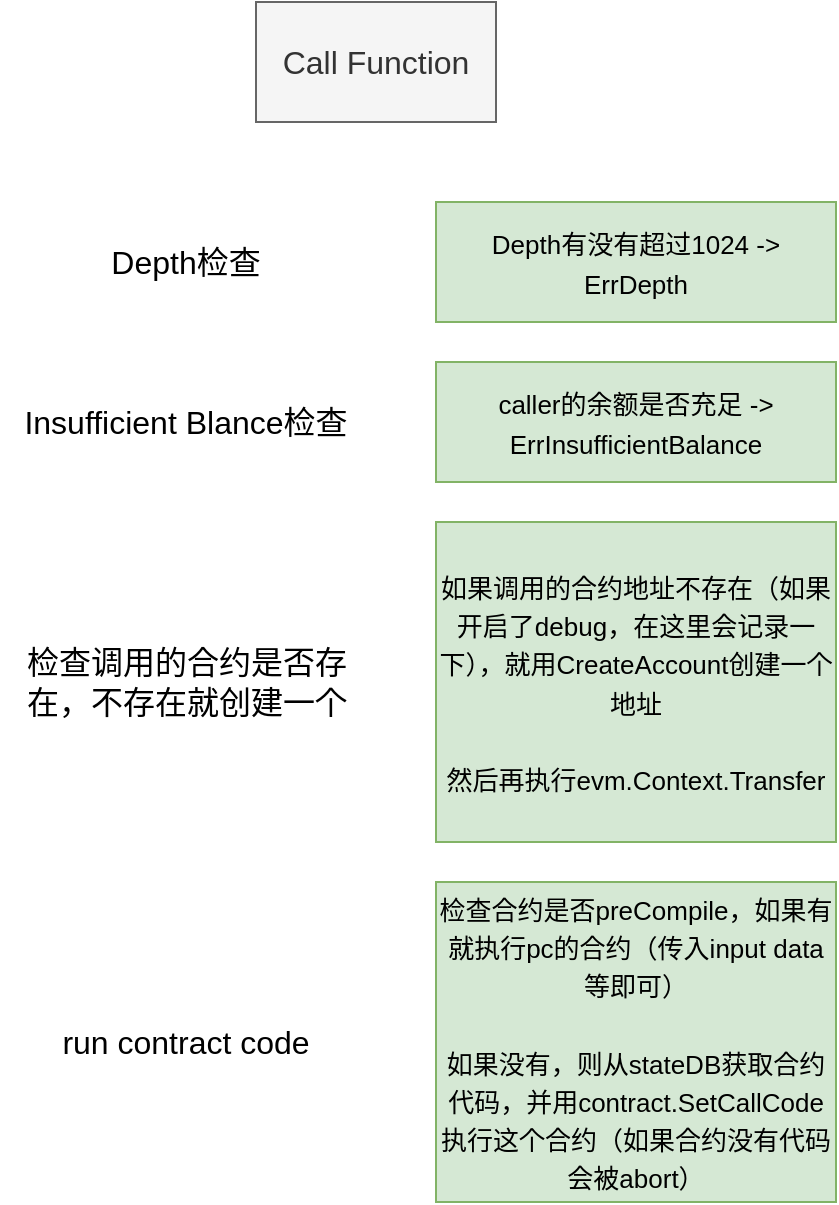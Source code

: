 <mxfile version="20.1.1" type="github">
  <diagram id="xykEzm4OlCJuxlVLNCdi" name="Page-1">
    <mxGraphModel dx="1868" dy="659" grid="1" gridSize="10" guides="1" tooltips="1" connect="1" arrows="1" fold="1" page="1" pageScale="1" pageWidth="850" pageHeight="1100" math="0" shadow="0">
      <root>
        <mxCell id="0" />
        <mxCell id="1" parent="0" />
        <mxCell id="KObEu7XeI7qinJBVQSto-1" value="&lt;font style=&quot;font-size: 16px;&quot;&gt;Call Function&lt;/font&gt;" style="rounded=0;whiteSpace=wrap;html=1;fillColor=#f5f5f5;fontColor=#333333;strokeColor=#666666;" vertex="1" parent="1">
          <mxGeometry x="70" y="140" width="120" height="60" as="geometry" />
        </mxCell>
        <mxCell id="KObEu7XeI7qinJBVQSto-3" value="&lt;font style=&quot;font-size: 13px;&quot;&gt;Depth有没有超过1024 -&amp;gt; ErrDepth&lt;/font&gt;" style="rounded=0;whiteSpace=wrap;html=1;fontSize=16;fillColor=#d5e8d4;strokeColor=#82b366;" vertex="1" parent="1">
          <mxGeometry x="160" y="240" width="200" height="60" as="geometry" />
        </mxCell>
        <mxCell id="KObEu7XeI7qinJBVQSto-4" value="&lt;span style=&quot;font-size: 13px;&quot;&gt;caller的余额是否充足 -&amp;gt; ErrInsufficientBalance&lt;/span&gt;" style="rounded=0;whiteSpace=wrap;html=1;fontSize=16;fillColor=#d5e8d4;strokeColor=#82b366;" vertex="1" parent="1">
          <mxGeometry x="160" y="320" width="200" height="60" as="geometry" />
        </mxCell>
        <mxCell id="KObEu7XeI7qinJBVQSto-5" value="&lt;span style=&quot;font-size: 13px;&quot;&gt;如果调用的合约地址不存在（如果开启了debug，在这里会记录一下），就用CreateAccount创建一个地址&lt;br&gt;&lt;br&gt;然后再执行evm.Context.Transfer&lt;br&gt;&lt;/span&gt;" style="rounded=0;whiteSpace=wrap;html=1;fontSize=16;fillColor=#d5e8d4;strokeColor=#82b366;" vertex="1" parent="1">
          <mxGeometry x="160" y="400" width="200" height="160" as="geometry" />
        </mxCell>
        <mxCell id="KObEu7XeI7qinJBVQSto-6" value="&lt;span style=&quot;font-size: 13px;&quot;&gt;检查合约是否preCompile，如果有就执行pc的合约（传入input data等即可）&lt;br&gt;&lt;br&gt;如果没有，则从stateDB获取合约代码，并用contract.SetCallCode执行这个合约（如果合约没有代码会被abort）&lt;br&gt;&lt;/span&gt;" style="rounded=0;whiteSpace=wrap;html=1;fontSize=16;fillColor=#d5e8d4;strokeColor=#82b366;" vertex="1" parent="1">
          <mxGeometry x="160" y="580" width="200" height="160" as="geometry" />
        </mxCell>
        <mxCell id="KObEu7XeI7qinJBVQSto-7" value="&lt;font style=&quot;font-size: 16px;&quot;&gt;Depth检查&lt;/font&gt;" style="text;html=1;strokeColor=none;fillColor=none;align=center;verticalAlign=middle;whiteSpace=wrap;rounded=0;fontSize=13;" vertex="1" parent="1">
          <mxGeometry x="-10" y="255" width="90" height="30" as="geometry" />
        </mxCell>
        <mxCell id="KObEu7XeI7qinJBVQSto-8" value="&lt;font style=&quot;font-size: 16px;&quot;&gt;Insufficient Blance检查&lt;/font&gt;" style="text;html=1;strokeColor=none;fillColor=none;align=center;verticalAlign=middle;whiteSpace=wrap;rounded=0;fontSize=13;" vertex="1" parent="1">
          <mxGeometry x="-55" y="338.75" width="180" height="22.5" as="geometry" />
        </mxCell>
        <mxCell id="KObEu7XeI7qinJBVQSto-9" value="&lt;font style=&quot;font-size: 16px;&quot;&gt;检查调用的合约是否存在，不存在就创建一个&lt;/font&gt;" style="text;html=1;strokeColor=none;fillColor=none;align=center;verticalAlign=middle;whiteSpace=wrap;rounded=0;fontSize=13;" vertex="1" parent="1">
          <mxGeometry x="-57.5" y="456.88" width="185" height="46.25" as="geometry" />
        </mxCell>
        <mxCell id="KObEu7XeI7qinJBVQSto-10" value="&lt;font style=&quot;font-size: 16px;&quot;&gt;run contract code&lt;/font&gt;" style="text;html=1;strokeColor=none;fillColor=none;align=center;verticalAlign=middle;whiteSpace=wrap;rounded=0;fontSize=13;" vertex="1" parent="1">
          <mxGeometry x="-40" y="647.5" width="150" height="25" as="geometry" />
        </mxCell>
      </root>
    </mxGraphModel>
  </diagram>
</mxfile>
